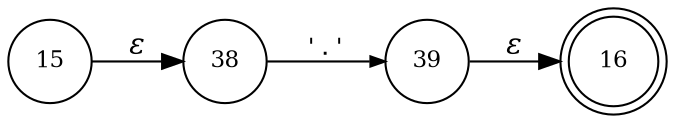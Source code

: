 digraph ATN {
rankdir=LR;
s16[fontsize=11, label="16", shape=doublecircle, fixedsize=true, width=.6];
s38[fontsize=11,label="38", shape=circle, fixedsize=true, width=.55, peripheries=1];
s39[fontsize=11,label="39", shape=circle, fixedsize=true, width=.55, peripheries=1];
s15[fontsize=11,label="15", shape=circle, fixedsize=true, width=.55, peripheries=1];
s15 -> s38 [fontname="Times-Italic", label="&epsilon;"];
s38 -> s39 [fontsize=11, fontname="Courier", arrowsize=.7, label = "'.'", arrowhead = normal];
s39 -> s16 [fontname="Times-Italic", label="&epsilon;"];
}